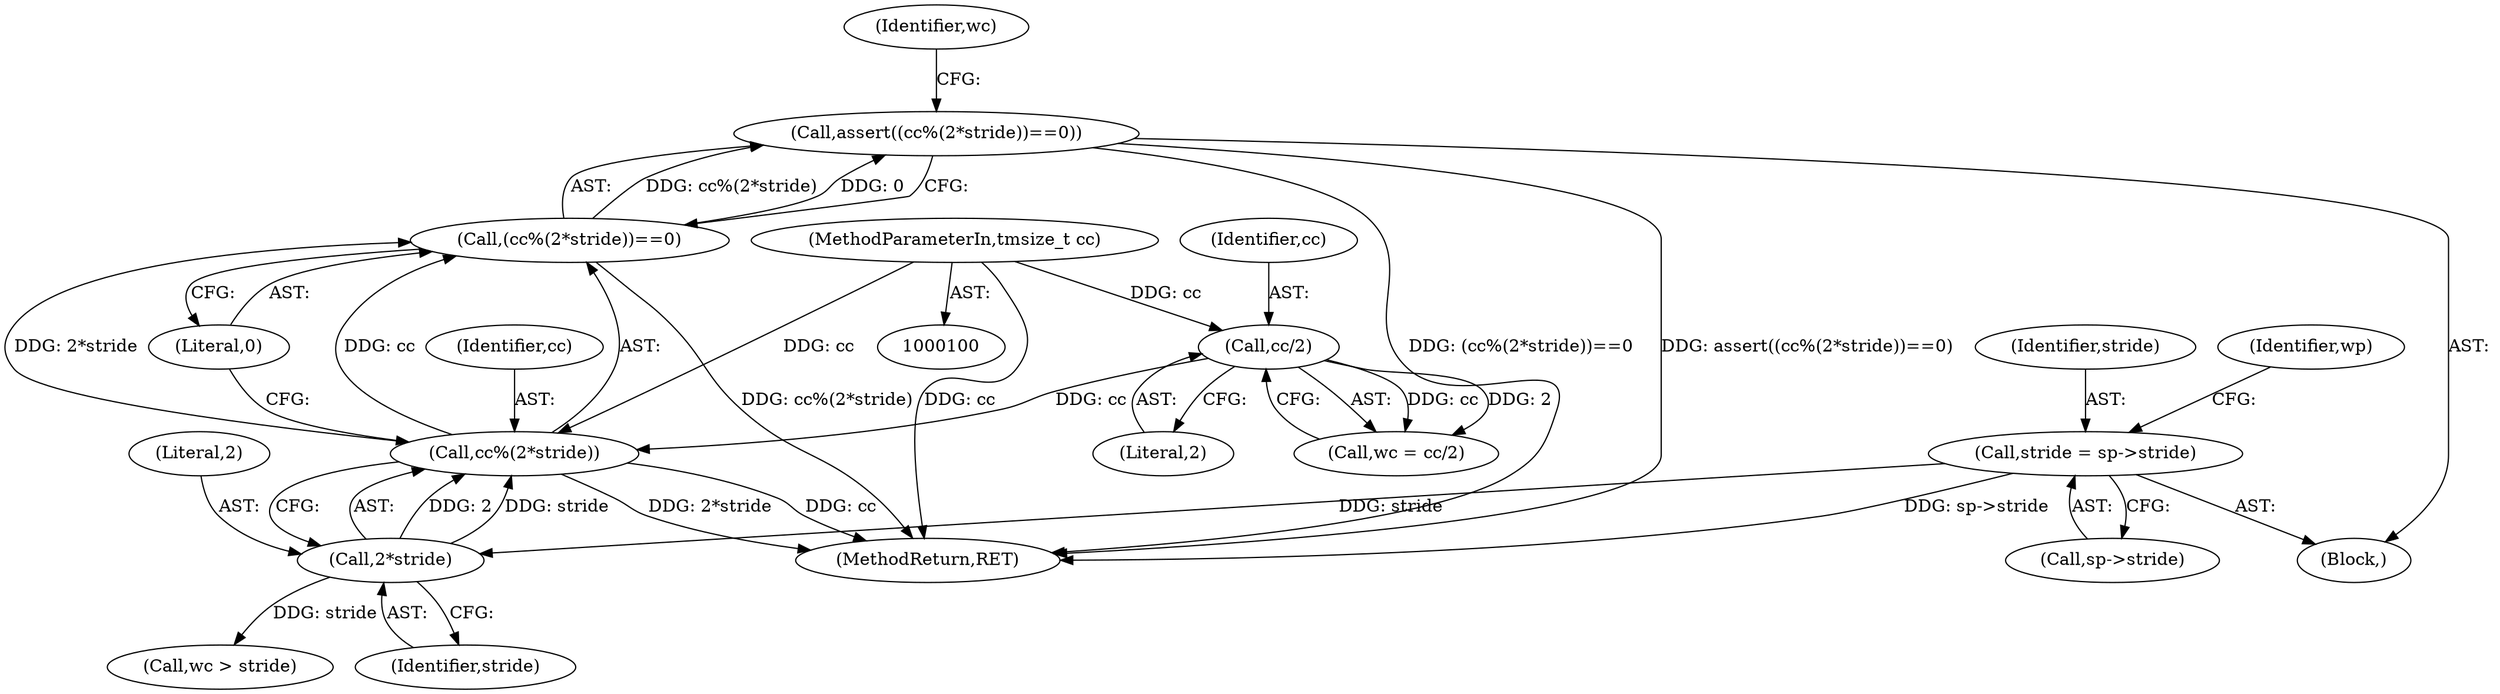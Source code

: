 digraph "1_libtiff_3ca657a8793dd011bf869695d72ad31c779c3cc1_8@API" {
"1000128" [label="(Call,assert((cc%(2*stride))==0))"];
"1000129" [label="(Call,(cc%(2*stride))==0)"];
"1000130" [label="(Call,cc%(2*stride))"];
"1000125" [label="(Call,cc/2)"];
"1000103" [label="(MethodParameterIn,tmsize_t cc)"];
"1000132" [label="(Call,2*stride)"];
"1000111" [label="(Call,stride = sp->stride)"];
"1000126" [label="(Identifier,cc)"];
"1000128" [label="(Call,assert((cc%(2*stride))==0))"];
"1000137" [label="(Call,wc > stride)"];
"1000130" [label="(Call,cc%(2*stride))"];
"1000104" [label="(Block,)"];
"1000111" [label="(Call,stride = sp->stride)"];
"1000113" [label="(Call,sp->stride)"];
"1000118" [label="(Identifier,wp)"];
"1000138" [label="(Identifier,wc)"];
"1000135" [label="(Literal,0)"];
"1000129" [label="(Call,(cc%(2*stride))==0)"];
"1000178" [label="(MethodReturn,RET)"];
"1000133" [label="(Literal,2)"];
"1000131" [label="(Identifier,cc)"];
"1000125" [label="(Call,cc/2)"];
"1000127" [label="(Literal,2)"];
"1000112" [label="(Identifier,stride)"];
"1000103" [label="(MethodParameterIn,tmsize_t cc)"];
"1000134" [label="(Identifier,stride)"];
"1000132" [label="(Call,2*stride)"];
"1000123" [label="(Call,wc = cc/2)"];
"1000128" -> "1000104"  [label="AST: "];
"1000128" -> "1000129"  [label="CFG: "];
"1000129" -> "1000128"  [label="AST: "];
"1000138" -> "1000128"  [label="CFG: "];
"1000128" -> "1000178"  [label="DDG: (cc%(2*stride))==0"];
"1000128" -> "1000178"  [label="DDG: assert((cc%(2*stride))==0)"];
"1000129" -> "1000128"  [label="DDG: cc%(2*stride)"];
"1000129" -> "1000128"  [label="DDG: 0"];
"1000129" -> "1000135"  [label="CFG: "];
"1000130" -> "1000129"  [label="AST: "];
"1000135" -> "1000129"  [label="AST: "];
"1000129" -> "1000178"  [label="DDG: cc%(2*stride)"];
"1000130" -> "1000129"  [label="DDG: cc"];
"1000130" -> "1000129"  [label="DDG: 2*stride"];
"1000130" -> "1000132"  [label="CFG: "];
"1000131" -> "1000130"  [label="AST: "];
"1000132" -> "1000130"  [label="AST: "];
"1000135" -> "1000130"  [label="CFG: "];
"1000130" -> "1000178"  [label="DDG: cc"];
"1000130" -> "1000178"  [label="DDG: 2*stride"];
"1000125" -> "1000130"  [label="DDG: cc"];
"1000103" -> "1000130"  [label="DDG: cc"];
"1000132" -> "1000130"  [label="DDG: 2"];
"1000132" -> "1000130"  [label="DDG: stride"];
"1000125" -> "1000123"  [label="AST: "];
"1000125" -> "1000127"  [label="CFG: "];
"1000126" -> "1000125"  [label="AST: "];
"1000127" -> "1000125"  [label="AST: "];
"1000123" -> "1000125"  [label="CFG: "];
"1000125" -> "1000123"  [label="DDG: cc"];
"1000125" -> "1000123"  [label="DDG: 2"];
"1000103" -> "1000125"  [label="DDG: cc"];
"1000103" -> "1000100"  [label="AST: "];
"1000103" -> "1000178"  [label="DDG: cc"];
"1000132" -> "1000134"  [label="CFG: "];
"1000133" -> "1000132"  [label="AST: "];
"1000134" -> "1000132"  [label="AST: "];
"1000111" -> "1000132"  [label="DDG: stride"];
"1000132" -> "1000137"  [label="DDG: stride"];
"1000111" -> "1000104"  [label="AST: "];
"1000111" -> "1000113"  [label="CFG: "];
"1000112" -> "1000111"  [label="AST: "];
"1000113" -> "1000111"  [label="AST: "];
"1000118" -> "1000111"  [label="CFG: "];
"1000111" -> "1000178"  [label="DDG: sp->stride"];
}
